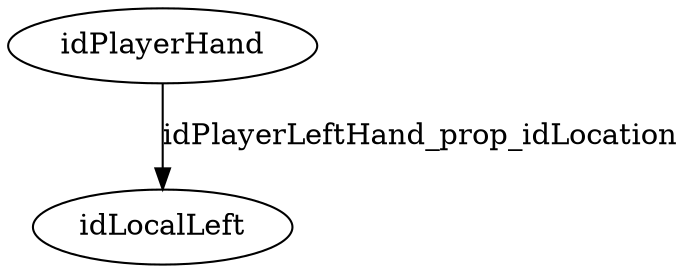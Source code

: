 strict digraph  {
idPlayerHand [node_type=entity_node, root=root];
idLocalLeft;
idPlayerHand -> idLocalLeft  [edge_type=property, label=idPlayerLeftHand_prop_idLocation];
}

